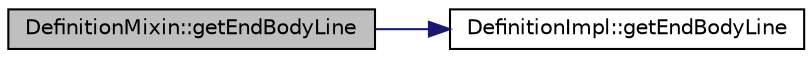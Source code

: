 digraph "DefinitionMixin::getEndBodyLine"
{
 // LATEX_PDF_SIZE
  edge [fontname="Helvetica",fontsize="10",labelfontname="Helvetica",labelfontsize="10"];
  node [fontname="Helvetica",fontsize="10",shape=record];
  rankdir="LR";
  Node1 [label="DefinitionMixin::getEndBodyLine",height=0.2,width=0.4,color="black", fillcolor="grey75", style="filled", fontcolor="black",tooltip=" "];
  Node1 -> Node2 [color="midnightblue",fontsize="10",style="solid",fontname="Helvetica"];
  Node2 [label="DefinitionImpl::getEndBodyLine",height=0.2,width=0.4,color="black", fillcolor="white", style="filled",URL="$classDefinitionImpl.html#afb345aa34e196b7b55760a065f6c5ac4",tooltip=" "];
}
